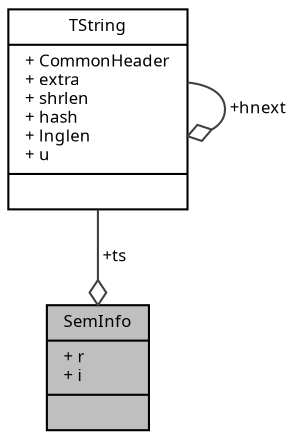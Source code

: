 digraph "SemInfo"
{
  edge [fontname="Sans",fontsize="8",labelfontname="Sans",labelfontsize="8"];
  node [fontname="Sans",fontsize="8",shape=record];
  Node1 [label="{SemInfo\n|+ r\l+ i\l|}",height=0.2,width=0.4,color="black", fillcolor="grey75", style="filled", fontcolor="black"];
  Node2 -> Node1 [color="grey25",fontsize="8",style="solid",label=" +ts" ,arrowhead="odiamond",fontname="Sans"];
  Node2 [label="{TString\n|+ CommonHeader\l+ extra\l+ shrlen\l+ hash\l+ lnglen\l+ u\l|}",height=0.2,width=0.4,color="black", fillcolor="white", style="filled",URL="$struct_t_string.html"];
  Node2 -> Node2 [color="grey25",fontsize="8",style="solid",label=" +hnext" ,arrowhead="odiamond",fontname="Sans"];
}
